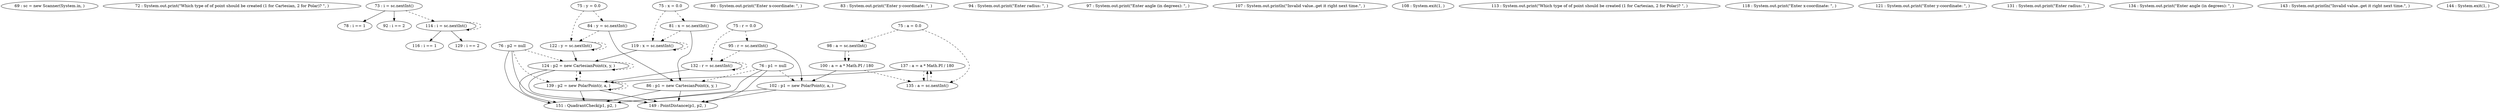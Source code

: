 digraph G {
"69 : sc = new Scanner(System.in, )"
"72 : System.out.print(\"Which type of of point should be created (1 for Cartesian, 2 for Polar)? \", )"
"73 : i = sc.nextInt()"
"73 : i = sc.nextInt()" -> "78 : i == 1"
"73 : i = sc.nextInt()" -> "92 : i == 2"
"73 : i = sc.nextInt()" -> "114 : i = sc.nextInt()" [style=dashed]
"75 : x = 0.0"
"75 : x = 0.0" -> "81 : x = sc.nextInt()" [style=dashed]
"75 : x = 0.0" -> "119 : x = sc.nextInt()" [style=dashed]
"75 : y = 0.0"
"75 : y = 0.0" -> "84 : y = sc.nextInt()" [style=dashed]
"75 : y = 0.0" -> "122 : y = sc.nextInt()" [style=dashed]
"75 : r = 0.0"
"75 : r = 0.0" -> "95 : r = sc.nextInt()" [style=dashed]
"75 : r = 0.0" -> "132 : r = sc.nextInt()" [style=dashed]
"75 : a = 0.0"
"75 : a = 0.0" -> "98 : a = sc.nextInt()" [style=dashed]
"75 : a = 0.0" -> "135 : a = sc.nextInt()" [style=dashed]
"76 : p1 = null"
"76 : p1 = null" -> "151 : QuadrantCheck(p1, p2, )"
"76 : p1 = null" -> "149 : PointDistance(p1, p2, )"
"76 : p1 = null" -> "86 : p1 = new CartesianPoint(x, y, )" [style=dashed]
"76 : p1 = null" -> "102 : p1 = new PolarPoint(r, a, )" [style=dashed]
"76 : p2 = null"
"76 : p2 = null" -> "151 : QuadrantCheck(p1, p2, )"
"76 : p2 = null" -> "149 : PointDistance(p1, p2, )"
"76 : p2 = null" -> "124 : p2 = new CartesianPoint(x, y, )" [style=dashed]
"76 : p2 = null" -> "139 : p2 = new PolarPoint(r, a, )" [style=dashed]
"78 : i == 1"
"80 : System.out.print(\"Enter x-coordinate: \", )"
"81 : x = sc.nextInt()"
"81 : x = sc.nextInt()" -> "86 : p1 = new CartesianPoint(x, y, )"
"81 : x = sc.nextInt()" -> "119 : x = sc.nextInt()" [style=dashed]
"83 : System.out.print(\"Enter y-coordinate: \", )"
"84 : y = sc.nextInt()"
"84 : y = sc.nextInt()" -> "86 : p1 = new CartesianPoint(x, y, )"
"84 : y = sc.nextInt()" -> "122 : y = sc.nextInt()" [style=dashed]
"86 : p1 = new CartesianPoint(x, y, )"
"86 : p1 = new CartesianPoint(x, y, )" -> "151 : QuadrantCheck(p1, p2, )"
"86 : p1 = new CartesianPoint(x, y, )" -> "149 : PointDistance(p1, p2, )"
"92 : i == 2"
"94 : System.out.print(\"Enter radius: \", )"
"95 : r = sc.nextInt()"
"95 : r = sc.nextInt()" -> "102 : p1 = new PolarPoint(r, a, )"
"95 : r = sc.nextInt()" -> "132 : r = sc.nextInt()" [style=dashed]
"97 : System.out.print(\"Enter angle (in degrees): \", )"
"98 : a = sc.nextInt()"
"98 : a = sc.nextInt()" -> "100 : a = a * Math.PI / 180"
"98 : a = sc.nextInt()" -> "100 : a = a * Math.PI / 180" [style=dashed]
"100 : a = a * Math.PI / 180"
"100 : a = a * Math.PI / 180" -> "102 : p1 = new PolarPoint(r, a, )"
"100 : a = a * Math.PI / 180" -> "135 : a = sc.nextInt()" [style=dashed]
"102 : p1 = new PolarPoint(r, a, )"
"102 : p1 = new PolarPoint(r, a, )" -> "151 : QuadrantCheck(p1, p2, )"
"102 : p1 = new PolarPoint(r, a, )" -> "149 : PointDistance(p1, p2, )"
"107 : System.out.println(\"Invalid value..get it right next time.\", )"
"108 : System.exit(1, )"
"113 : System.out.print(\"Which type of of point should be created (1 for Cartesian, 2 for Polar)? \", )"
"114 : i = sc.nextInt()"
"114 : i = sc.nextInt()" -> "116 : i == 1"
"114 : i = sc.nextInt()" -> "129 : i == 2"
"114 : i = sc.nextInt()" -> "114 : i = sc.nextInt()" [style=dashed]
"116 : i == 1"
"118 : System.out.print(\"Enter x-coordinate: \", )"
"119 : x = sc.nextInt()"
"119 : x = sc.nextInt()" -> "124 : p2 = new CartesianPoint(x, y, )"
"119 : x = sc.nextInt()" -> "119 : x = sc.nextInt()" [style=dashed]
"121 : System.out.print(\"Enter y-coordinate: \", )"
"122 : y = sc.nextInt()"
"122 : y = sc.nextInt()" -> "124 : p2 = new CartesianPoint(x, y, )"
"122 : y = sc.nextInt()" -> "122 : y = sc.nextInt()" [style=dashed]
"124 : p2 = new CartesianPoint(x, y, )"
"124 : p2 = new CartesianPoint(x, y, )" -> "151 : QuadrantCheck(p1, p2, )"
"124 : p2 = new CartesianPoint(x, y, )" -> "149 : PointDistance(p1, p2, )"
"124 : p2 = new CartesianPoint(x, y, )" -> "124 : p2 = new CartesianPoint(x, y, )" [style=dashed]
"124 : p2 = new CartesianPoint(x, y, )" -> "139 : p2 = new PolarPoint(r, a, )" [style=dashed]
"129 : i == 2"
"131 : System.out.print(\"Enter radius: \", )"
"132 : r = sc.nextInt()"
"132 : r = sc.nextInt()" -> "139 : p2 = new PolarPoint(r, a, )"
"132 : r = sc.nextInt()" -> "132 : r = sc.nextInt()" [style=dashed]
"134 : System.out.print(\"Enter angle (in degrees): \", )"
"135 : a = sc.nextInt()"
"135 : a = sc.nextInt()" -> "137 : a = a * Math.PI / 180"
"135 : a = sc.nextInt()" -> "137 : a = a * Math.PI / 180" [style=dashed]
"137 : a = a * Math.PI / 180"
"137 : a = a * Math.PI / 180" -> "139 : p2 = new PolarPoint(r, a, )"
"137 : a = a * Math.PI / 180" -> "135 : a = sc.nextInt()" [style=dashed]
"139 : p2 = new PolarPoint(r, a, )"
"139 : p2 = new PolarPoint(r, a, )" -> "151 : QuadrantCheck(p1, p2, )"
"139 : p2 = new PolarPoint(r, a, )" -> "149 : PointDistance(p1, p2, )"
"139 : p2 = new PolarPoint(r, a, )" -> "124 : p2 = new CartesianPoint(x, y, )" [style=dashed]
"139 : p2 = new PolarPoint(r, a, )" -> "139 : p2 = new PolarPoint(r, a, )" [style=dashed]
"143 : System.out.println(\"Invalid value..get it right next time.\", )"
"144 : System.exit(1, )"
"149 : PointDistance(p1, p2, )"
"151 : QuadrantCheck(p1, p2, )"
}